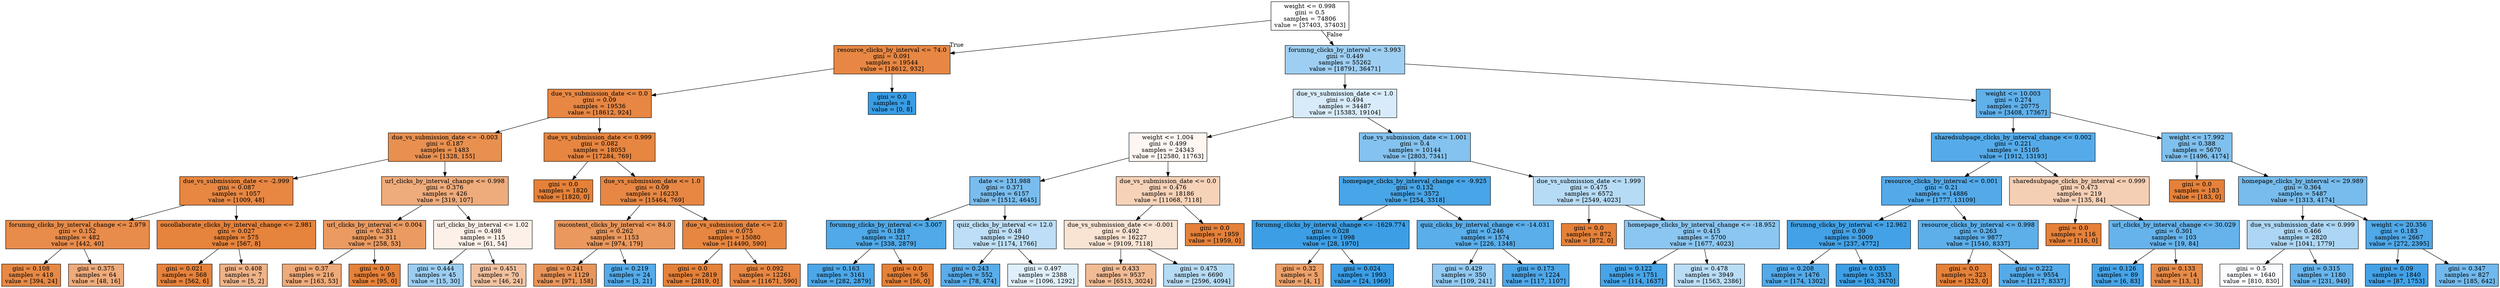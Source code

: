 digraph Tree {
node [shape=box, style="filled", color="black"] ;
0 [label="weight <= 0.998\ngini = 0.5\nsamples = 74806\nvalue = [37403, 37403]", fillcolor="#e5813900"] ;
1 [label="resource_clicks_by_interval <= 74.0\ngini = 0.091\nsamples = 19544\nvalue = [18612, 932]", fillcolor="#e58139f2"] ;
0 -> 1 [labeldistance=2.5, labelangle=45, headlabel="True"] ;
2 [label="due_vs_submission_date <= 0.0\ngini = 0.09\nsamples = 19536\nvalue = [18612, 924]", fillcolor="#e58139f2"] ;
1 -> 2 ;
3 [label="due_vs_submission_date <= -0.003\ngini = 0.187\nsamples = 1483\nvalue = [1328, 155]", fillcolor="#e58139e1"] ;
2 -> 3 ;
4 [label="due_vs_submission_date <= -2.999\ngini = 0.087\nsamples = 1057\nvalue = [1009, 48]", fillcolor="#e58139f3"] ;
3 -> 4 ;
5 [label="forumng_clicks_by_interval_change <= 2.979\ngini = 0.152\nsamples = 482\nvalue = [442, 40]", fillcolor="#e58139e8"] ;
4 -> 5 ;
6 [label="gini = 0.108\nsamples = 418\nvalue = [394, 24]", fillcolor="#e58139ef"] ;
5 -> 6 ;
7 [label="gini = 0.375\nsamples = 64\nvalue = [48, 16]", fillcolor="#e58139aa"] ;
5 -> 7 ;
8 [label="oucollaborate_clicks_by_interval_change <= 2.981\ngini = 0.027\nsamples = 575\nvalue = [567, 8]", fillcolor="#e58139fb"] ;
4 -> 8 ;
9 [label="gini = 0.021\nsamples = 568\nvalue = [562, 6]", fillcolor="#e58139fc"] ;
8 -> 9 ;
10 [label="gini = 0.408\nsamples = 7\nvalue = [5, 2]", fillcolor="#e5813999"] ;
8 -> 10 ;
11 [label="url_clicks_by_interval_change <= 0.998\ngini = 0.376\nsamples = 426\nvalue = [319, 107]", fillcolor="#e58139a9"] ;
3 -> 11 ;
12 [label="url_clicks_by_interval <= 0.004\ngini = 0.283\nsamples = 311\nvalue = [258, 53]", fillcolor="#e58139cb"] ;
11 -> 12 ;
13 [label="gini = 0.37\nsamples = 216\nvalue = [163, 53]", fillcolor="#e58139ac"] ;
12 -> 13 ;
14 [label="gini = 0.0\nsamples = 95\nvalue = [95, 0]", fillcolor="#e58139ff"] ;
12 -> 14 ;
15 [label="url_clicks_by_interval <= 1.02\ngini = 0.498\nsamples = 115\nvalue = [61, 54]", fillcolor="#e581391d"] ;
11 -> 15 ;
16 [label="gini = 0.444\nsamples = 45\nvalue = [15, 30]", fillcolor="#399de57f"] ;
15 -> 16 ;
17 [label="gini = 0.451\nsamples = 70\nvalue = [46, 24]", fillcolor="#e581397a"] ;
15 -> 17 ;
18 [label="due_vs_submission_date <= 0.999\ngini = 0.082\nsamples = 18053\nvalue = [17284, 769]", fillcolor="#e58139f4"] ;
2 -> 18 ;
19 [label="gini = 0.0\nsamples = 1820\nvalue = [1820, 0]", fillcolor="#e58139ff"] ;
18 -> 19 ;
20 [label="due_vs_submission_date <= 1.0\ngini = 0.09\nsamples = 16233\nvalue = [15464, 769]", fillcolor="#e58139f2"] ;
18 -> 20 ;
21 [label="oucontent_clicks_by_interval <= 84.0\ngini = 0.262\nsamples = 1153\nvalue = [974, 179]", fillcolor="#e58139d0"] ;
20 -> 21 ;
22 [label="gini = 0.241\nsamples = 1129\nvalue = [971, 158]", fillcolor="#e58139d6"] ;
21 -> 22 ;
23 [label="gini = 0.219\nsamples = 24\nvalue = [3, 21]", fillcolor="#399de5db"] ;
21 -> 23 ;
24 [label="due_vs_submission_date <= 2.0\ngini = 0.075\nsamples = 15080\nvalue = [14490, 590]", fillcolor="#e58139f5"] ;
20 -> 24 ;
25 [label="gini = 0.0\nsamples = 2819\nvalue = [2819, 0]", fillcolor="#e58139ff"] ;
24 -> 25 ;
26 [label="gini = 0.092\nsamples = 12261\nvalue = [11671, 590]", fillcolor="#e58139f2"] ;
24 -> 26 ;
27 [label="gini = 0.0\nsamples = 8\nvalue = [0, 8]", fillcolor="#399de5ff"] ;
1 -> 27 ;
28 [label="forumng_clicks_by_interval <= 3.993\ngini = 0.449\nsamples = 55262\nvalue = [18791, 36471]", fillcolor="#399de57c"] ;
0 -> 28 [labeldistance=2.5, labelangle=-45, headlabel="False"] ;
29 [label="due_vs_submission_date <= 1.0\ngini = 0.494\nsamples = 34487\nvalue = [15383, 19104]", fillcolor="#399de532"] ;
28 -> 29 ;
30 [label="weight <= 1.004\ngini = 0.499\nsamples = 24343\nvalue = [12580, 11763]", fillcolor="#e5813911"] ;
29 -> 30 ;
31 [label="date <= 131.988\ngini = 0.371\nsamples = 6157\nvalue = [1512, 4645]", fillcolor="#399de5ac"] ;
30 -> 31 ;
32 [label="forumng_clicks_by_interval <= 3.007\ngini = 0.188\nsamples = 3217\nvalue = [338, 2879]", fillcolor="#399de5e1"] ;
31 -> 32 ;
33 [label="gini = 0.163\nsamples = 3161\nvalue = [282, 2879]", fillcolor="#399de5e6"] ;
32 -> 33 ;
34 [label="gini = 0.0\nsamples = 56\nvalue = [56, 0]", fillcolor="#e58139ff"] ;
32 -> 34 ;
35 [label="quiz_clicks_by_interval <= 12.0\ngini = 0.48\nsamples = 2940\nvalue = [1174, 1766]", fillcolor="#399de555"] ;
31 -> 35 ;
36 [label="gini = 0.243\nsamples = 552\nvalue = [78, 474]", fillcolor="#399de5d5"] ;
35 -> 36 ;
37 [label="gini = 0.497\nsamples = 2388\nvalue = [1096, 1292]", fillcolor="#399de527"] ;
35 -> 37 ;
38 [label="due_vs_submission_date <= 0.0\ngini = 0.476\nsamples = 18186\nvalue = [11068, 7118]", fillcolor="#e581395b"] ;
30 -> 38 ;
39 [label="due_vs_submission_date <= -0.001\ngini = 0.492\nsamples = 16227\nvalue = [9109, 7118]", fillcolor="#e5813938"] ;
38 -> 39 ;
40 [label="gini = 0.433\nsamples = 9537\nvalue = [6513, 3024]", fillcolor="#e5813989"] ;
39 -> 40 ;
41 [label="gini = 0.475\nsamples = 6690\nvalue = [2596, 4094]", fillcolor="#399de55d"] ;
39 -> 41 ;
42 [label="gini = 0.0\nsamples = 1959\nvalue = [1959, 0]", fillcolor="#e58139ff"] ;
38 -> 42 ;
43 [label="due_vs_submission_date <= 1.001\ngini = 0.4\nsamples = 10144\nvalue = [2803, 7341]", fillcolor="#399de59e"] ;
29 -> 43 ;
44 [label="homepage_clicks_by_interval_change <= -9.925\ngini = 0.132\nsamples = 3572\nvalue = [254, 3318]", fillcolor="#399de5eb"] ;
43 -> 44 ;
45 [label="forumng_clicks_by_interval_change <= -1629.774\ngini = 0.028\nsamples = 1998\nvalue = [28, 1970]", fillcolor="#399de5fb"] ;
44 -> 45 ;
46 [label="gini = 0.32\nsamples = 5\nvalue = [4, 1]", fillcolor="#e58139bf"] ;
45 -> 46 ;
47 [label="gini = 0.024\nsamples = 1993\nvalue = [24, 1969]", fillcolor="#399de5fc"] ;
45 -> 47 ;
48 [label="quiz_clicks_by_interval_change <= -14.031\ngini = 0.246\nsamples = 1574\nvalue = [226, 1348]", fillcolor="#399de5d4"] ;
44 -> 48 ;
49 [label="gini = 0.429\nsamples = 350\nvalue = [109, 241]", fillcolor="#399de58c"] ;
48 -> 49 ;
50 [label="gini = 0.173\nsamples = 1224\nvalue = [117, 1107]", fillcolor="#399de5e4"] ;
48 -> 50 ;
51 [label="due_vs_submission_date <= 1.999\ngini = 0.475\nsamples = 6572\nvalue = [2549, 4023]", fillcolor="#399de55d"] ;
43 -> 51 ;
52 [label="gini = 0.0\nsamples = 872\nvalue = [872, 0]", fillcolor="#e58139ff"] ;
51 -> 52 ;
53 [label="homepage_clicks_by_interval_change <= -18.952\ngini = 0.415\nsamples = 5700\nvalue = [1677, 4023]", fillcolor="#399de595"] ;
51 -> 53 ;
54 [label="gini = 0.122\nsamples = 1751\nvalue = [114, 1637]", fillcolor="#399de5ed"] ;
53 -> 54 ;
55 [label="gini = 0.478\nsamples = 3949\nvalue = [1563, 2386]", fillcolor="#399de558"] ;
53 -> 55 ;
56 [label="weight <= 10.003\ngini = 0.274\nsamples = 20775\nvalue = [3408, 17367]", fillcolor="#399de5cd"] ;
28 -> 56 ;
57 [label="sharedsubpage_clicks_by_interval_change <= 0.002\ngini = 0.221\nsamples = 15105\nvalue = [1912, 13193]", fillcolor="#399de5da"] ;
56 -> 57 ;
58 [label="resource_clicks_by_interval <= 0.001\ngini = 0.21\nsamples = 14886\nvalue = [1777, 13109]", fillcolor="#399de5dc"] ;
57 -> 58 ;
59 [label="forumng_clicks_by_interval <= 12.962\ngini = 0.09\nsamples = 5009\nvalue = [237, 4772]", fillcolor="#399de5f2"] ;
58 -> 59 ;
60 [label="gini = 0.208\nsamples = 1476\nvalue = [174, 1302]", fillcolor="#399de5dd"] ;
59 -> 60 ;
61 [label="gini = 0.035\nsamples = 3533\nvalue = [63, 3470]", fillcolor="#399de5fa"] ;
59 -> 61 ;
62 [label="resource_clicks_by_interval <= 0.998\ngini = 0.263\nsamples = 9877\nvalue = [1540, 8337]", fillcolor="#399de5d0"] ;
58 -> 62 ;
63 [label="gini = 0.0\nsamples = 323\nvalue = [323, 0]", fillcolor="#e58139ff"] ;
62 -> 63 ;
64 [label="gini = 0.222\nsamples = 9554\nvalue = [1217, 8337]", fillcolor="#399de5da"] ;
62 -> 64 ;
65 [label="sharedsubpage_clicks_by_interval <= 0.999\ngini = 0.473\nsamples = 219\nvalue = [135, 84]", fillcolor="#e5813960"] ;
57 -> 65 ;
66 [label="gini = 0.0\nsamples = 116\nvalue = [116, 0]", fillcolor="#e58139ff"] ;
65 -> 66 ;
67 [label="url_clicks_by_interval_change <= 30.029\ngini = 0.301\nsamples = 103\nvalue = [19, 84]", fillcolor="#399de5c5"] ;
65 -> 67 ;
68 [label="gini = 0.126\nsamples = 89\nvalue = [6, 83]", fillcolor="#399de5ed"] ;
67 -> 68 ;
69 [label="gini = 0.133\nsamples = 14\nvalue = [13, 1]", fillcolor="#e58139eb"] ;
67 -> 69 ;
70 [label="weight <= 17.992\ngini = 0.388\nsamples = 5670\nvalue = [1496, 4174]", fillcolor="#399de5a4"] ;
56 -> 70 ;
71 [label="gini = 0.0\nsamples = 183\nvalue = [183, 0]", fillcolor="#e58139ff"] ;
70 -> 71 ;
72 [label="homepage_clicks_by_interval <= 29.989\ngini = 0.364\nsamples = 5487\nvalue = [1313, 4174]", fillcolor="#399de5af"] ;
70 -> 72 ;
73 [label="due_vs_submission_date <= 0.999\ngini = 0.466\nsamples = 2820\nvalue = [1041, 1779]", fillcolor="#399de56a"] ;
72 -> 73 ;
74 [label="gini = 0.5\nsamples = 1640\nvalue = [810, 830]", fillcolor="#399de506"] ;
73 -> 74 ;
75 [label="gini = 0.315\nsamples = 1180\nvalue = [231, 949]", fillcolor="#399de5c1"] ;
73 -> 75 ;
76 [label="weight <= 20.356\ngini = 0.183\nsamples = 2667\nvalue = [272, 2395]", fillcolor="#399de5e2"] ;
72 -> 76 ;
77 [label="gini = 0.09\nsamples = 1840\nvalue = [87, 1753]", fillcolor="#399de5f2"] ;
76 -> 77 ;
78 [label="gini = 0.347\nsamples = 827\nvalue = [185, 642]", fillcolor="#399de5b6"] ;
76 -> 78 ;
}